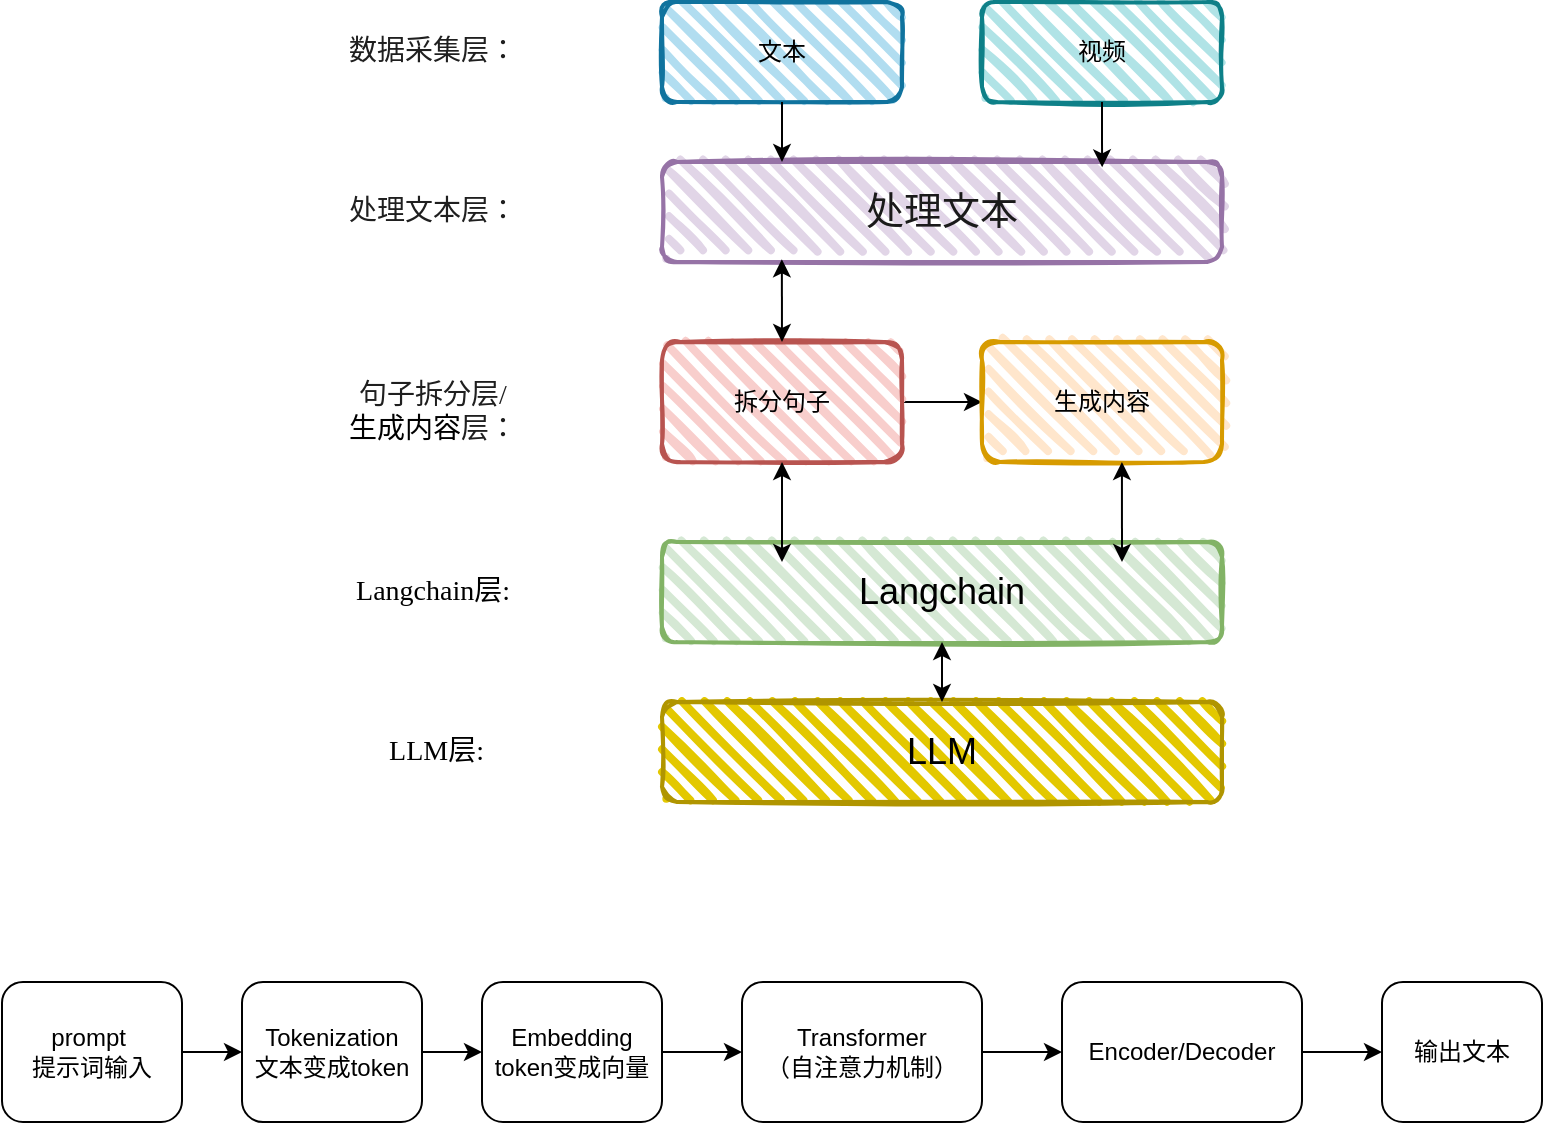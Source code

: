 <mxfile version="24.7.17">
  <diagram name="第 1 页" id="gYU9W0TBQRhG5-N19RFS">
    <mxGraphModel dx="1434" dy="900" grid="1" gridSize="10" guides="1" tooltips="1" connect="1" arrows="1" fold="1" page="1" pageScale="1" pageWidth="827" pageHeight="1169" math="0" shadow="0">
      <root>
        <mxCell id="0" />
        <mxCell id="1" parent="0" />
        <mxCell id="h4a_0MuscMIAsqZkccJg-1" value="&lt;font style=&quot;font-size: 18px;&quot;&gt;LLM&lt;/font&gt;" style="rounded=1;whiteSpace=wrap;html=1;strokeWidth=2;fillWeight=4;hachureGap=8;hachureAngle=45;fillColor=#e3c800;sketch=1;fontColor=#000000;strokeColor=#B09500;" parent="1" vertex="1">
          <mxGeometry x="360" y="430" width="280" height="50" as="geometry" />
        </mxCell>
        <mxCell id="h4a_0MuscMIAsqZkccJg-2" value="&lt;span style=&quot;font-size: 18px;&quot;&gt;Langchain&lt;/span&gt;" style="rounded=1;whiteSpace=wrap;html=1;strokeWidth=2;fillWeight=4;hachureGap=8;hachureAngle=45;fillColor=#d5e8d4;sketch=1;strokeColor=#82b366;" parent="1" vertex="1">
          <mxGeometry x="360" y="350" width="280" height="50" as="geometry" />
        </mxCell>
        <mxCell id="h4a_0MuscMIAsqZkccJg-7" style="edgeStyle=orthogonalEdgeStyle;rounded=0;orthogonalLoop=1;jettySize=auto;html=1;entryX=0;entryY=0.5;entryDx=0;entryDy=0;" parent="1" source="h4a_0MuscMIAsqZkccJg-4" target="h4a_0MuscMIAsqZkccJg-5" edge="1">
          <mxGeometry relative="1" as="geometry" />
        </mxCell>
        <mxCell id="h4a_0MuscMIAsqZkccJg-4" value="拆分句子" style="rounded=1;whiteSpace=wrap;html=1;strokeWidth=2;fillWeight=4;hachureGap=8;hachureAngle=45;fillColor=#f8cecc;sketch=1;strokeColor=#b85450;" parent="1" vertex="1">
          <mxGeometry x="360" y="250" width="120" height="60" as="geometry" />
        </mxCell>
        <mxCell id="h4a_0MuscMIAsqZkccJg-5" value="生成内容" style="rounded=1;whiteSpace=wrap;html=1;strokeWidth=2;fillWeight=4;hachureGap=8;hachureAngle=45;fillColor=#ffe6cc;sketch=1;strokeColor=#d79b00;" parent="1" vertex="1">
          <mxGeometry x="520" y="250" width="120" height="60" as="geometry" />
        </mxCell>
        <mxCell id="h4a_0MuscMIAsqZkccJg-6" value="&lt;font color=&quot;#1a1a1a&quot;&gt;&lt;span style=&quot;font-size: 19px;&quot;&gt;处理文本&lt;/span&gt;&lt;/font&gt;" style="rounded=1;whiteSpace=wrap;html=1;strokeWidth=2;fillWeight=4;hachureGap=8;hachureAngle=45;fillColor=#e1d5e7;sketch=1;strokeColor=#9673a6;" parent="1" vertex="1">
          <mxGeometry x="360" y="160" width="280" height="50" as="geometry" />
        </mxCell>
        <mxCell id="h4a_0MuscMIAsqZkccJg-21" value="" style="endArrow=classic;startArrow=classic;html=1;rounded=0;entryX=0.5;entryY=1;entryDx=0;entryDy=0;exitX=0.5;exitY=0;exitDx=0;exitDy=0;" parent="1" source="h4a_0MuscMIAsqZkccJg-1" target="h4a_0MuscMIAsqZkccJg-2" edge="1">
          <mxGeometry width="50" height="50" relative="1" as="geometry">
            <mxPoint x="390" y="480" as="sourcePoint" />
            <mxPoint x="440" y="430" as="targetPoint" />
          </mxGeometry>
        </mxCell>
        <mxCell id="h4a_0MuscMIAsqZkccJg-22" value="" style="endArrow=classic;startArrow=classic;html=1;rounded=0;entryX=0.5;entryY=1;entryDx=0;entryDy=0;" parent="1" target="h4a_0MuscMIAsqZkccJg-4" edge="1">
          <mxGeometry width="50" height="50" relative="1" as="geometry">
            <mxPoint x="420" y="360" as="sourcePoint" />
            <mxPoint x="440" y="430" as="targetPoint" />
          </mxGeometry>
        </mxCell>
        <mxCell id="h4a_0MuscMIAsqZkccJg-23" value="" style="endArrow=classic;startArrow=classic;html=1;rounded=0;entryX=0.583;entryY=1;entryDx=0;entryDy=0;entryPerimeter=0;" parent="1" target="h4a_0MuscMIAsqZkccJg-5" edge="1">
          <mxGeometry width="50" height="50" relative="1" as="geometry">
            <mxPoint x="590" y="360" as="sourcePoint" />
            <mxPoint x="590" y="320" as="targetPoint" />
          </mxGeometry>
        </mxCell>
        <mxCell id="h4a_0MuscMIAsqZkccJg-25" value="" style="endArrow=classic;startArrow=classic;html=1;rounded=0;entryX=0.214;entryY=0.973;entryDx=0;entryDy=0;entryPerimeter=0;" parent="1" target="h4a_0MuscMIAsqZkccJg-6" edge="1">
          <mxGeometry width="50" height="50" relative="1" as="geometry">
            <mxPoint x="420" y="250" as="sourcePoint" />
            <mxPoint x="419.5" y="230" as="targetPoint" />
          </mxGeometry>
        </mxCell>
        <mxCell id="h4a_0MuscMIAsqZkccJg-26" value="文本" style="rounded=1;whiteSpace=wrap;html=1;strokeWidth=2;fillWeight=4;hachureGap=8;hachureAngle=45;fillColor=#b1ddf0;sketch=1;strokeColor=#10739e;" parent="1" vertex="1">
          <mxGeometry x="360" y="80" width="120" height="50" as="geometry" />
        </mxCell>
        <mxCell id="h4a_0MuscMIAsqZkccJg-27" value="视频" style="rounded=1;whiteSpace=wrap;html=1;strokeWidth=2;fillWeight=4;hachureGap=8;hachureAngle=45;fillColor=#b0e3e6;sketch=1;strokeColor=#0e8088;" parent="1" vertex="1">
          <mxGeometry x="520" y="80" width="120" height="50" as="geometry" />
        </mxCell>
        <mxCell id="h4a_0MuscMIAsqZkccJg-30" style="edgeStyle=orthogonalEdgeStyle;rounded=0;orthogonalLoop=1;jettySize=auto;html=1;" parent="1" source="h4a_0MuscMIAsqZkccJg-26" edge="1">
          <mxGeometry relative="1" as="geometry">
            <mxPoint x="420" y="160" as="targetPoint" />
          </mxGeometry>
        </mxCell>
        <mxCell id="h4a_0MuscMIAsqZkccJg-31" style="edgeStyle=orthogonalEdgeStyle;rounded=0;orthogonalLoop=1;jettySize=auto;html=1;entryX=0.786;entryY=0.053;entryDx=0;entryDy=0;entryPerimeter=0;" parent="1" source="h4a_0MuscMIAsqZkccJg-27" target="h4a_0MuscMIAsqZkccJg-6" edge="1">
          <mxGeometry relative="1" as="geometry" />
        </mxCell>
        <mxCell id="CTgyaFmB8Z5NzS_yjj29-10" style="edgeStyle=orthogonalEdgeStyle;rounded=0;orthogonalLoop=1;jettySize=auto;html=1;entryX=0;entryY=0.5;entryDx=0;entryDy=0;" edge="1" parent="1" source="CTgyaFmB8Z5NzS_yjj29-1" target="CTgyaFmB8Z5NzS_yjj29-9">
          <mxGeometry relative="1" as="geometry" />
        </mxCell>
        <mxCell id="CTgyaFmB8Z5NzS_yjj29-1" value="prompt&amp;nbsp;&lt;div&gt;提示词输入&lt;/div&gt;" style="rounded=1;whiteSpace=wrap;html=1;" vertex="1" parent="1">
          <mxGeometry x="30" y="570" width="90" height="70" as="geometry" />
        </mxCell>
        <mxCell id="CTgyaFmB8Z5NzS_yjj29-12" style="edgeStyle=orthogonalEdgeStyle;rounded=0;orthogonalLoop=1;jettySize=auto;html=1;entryX=0;entryY=0.5;entryDx=0;entryDy=0;" edge="1" parent="1" source="CTgyaFmB8Z5NzS_yjj29-2" target="CTgyaFmB8Z5NzS_yjj29-8">
          <mxGeometry relative="1" as="geometry" />
        </mxCell>
        <mxCell id="CTgyaFmB8Z5NzS_yjj29-2" value="Embedding&lt;div&gt;token变成向量&lt;/div&gt;" style="rounded=1;whiteSpace=wrap;html=1;" vertex="1" parent="1">
          <mxGeometry x="270" y="570" width="90" height="70" as="geometry" />
        </mxCell>
        <mxCell id="CTgyaFmB8Z5NzS_yjj29-15" style="edgeStyle=orthogonalEdgeStyle;rounded=0;orthogonalLoop=1;jettySize=auto;html=1;entryX=0;entryY=0.5;entryDx=0;entryDy=0;" edge="1" parent="1" source="CTgyaFmB8Z5NzS_yjj29-4" target="CTgyaFmB8Z5NzS_yjj29-5">
          <mxGeometry relative="1" as="geometry" />
        </mxCell>
        <mxCell id="CTgyaFmB8Z5NzS_yjj29-4" value="Encoder/Decoder" style="rounded=1;whiteSpace=wrap;html=1;" vertex="1" parent="1">
          <mxGeometry x="560" y="570" width="120" height="70" as="geometry" />
        </mxCell>
        <mxCell id="CTgyaFmB8Z5NzS_yjj29-5" value="输出文本" style="rounded=1;whiteSpace=wrap;html=1;" vertex="1" parent="1">
          <mxGeometry x="720" y="570" width="80" height="70" as="geometry" />
        </mxCell>
        <mxCell id="CTgyaFmB8Z5NzS_yjj29-13" style="edgeStyle=orthogonalEdgeStyle;rounded=0;orthogonalLoop=1;jettySize=auto;html=1;entryX=0;entryY=0.5;entryDx=0;entryDy=0;" edge="1" parent="1" source="CTgyaFmB8Z5NzS_yjj29-8" target="CTgyaFmB8Z5NzS_yjj29-4">
          <mxGeometry relative="1" as="geometry" />
        </mxCell>
        <mxCell id="CTgyaFmB8Z5NzS_yjj29-8" value="Transformer&lt;div&gt;（自注意力机制）&lt;/div&gt;" style="rounded=1;whiteSpace=wrap;html=1;" vertex="1" parent="1">
          <mxGeometry x="400" y="570" width="120" height="70" as="geometry" />
        </mxCell>
        <mxCell id="CTgyaFmB8Z5NzS_yjj29-11" style="edgeStyle=orthogonalEdgeStyle;rounded=0;orthogonalLoop=1;jettySize=auto;html=1;entryX=0;entryY=0.5;entryDx=0;entryDy=0;" edge="1" parent="1" source="CTgyaFmB8Z5NzS_yjj29-9" target="CTgyaFmB8Z5NzS_yjj29-2">
          <mxGeometry relative="1" as="geometry" />
        </mxCell>
        <mxCell id="CTgyaFmB8Z5NzS_yjj29-9" value="Tokenization&lt;br&gt;文本变成token" style="rounded=1;whiteSpace=wrap;html=1;" vertex="1" parent="1">
          <mxGeometry x="150" y="570" width="90" height="70" as="geometry" />
        </mxCell>
        <mxCell id="CTgyaFmB8Z5NzS_yjj29-16" value="&lt;p class=&quot;MsoNormal&quot;&gt;&lt;span style=&quot;font-family: 宋体; color: rgb(31, 31, 31); letter-spacing: 0pt; font-size: 10.5pt; background: rgb(255, 255, 255);&quot; class=&quot;16&quot;&gt;&lt;font face=&quot;宋体&quot;&gt;数据采集层：&lt;/font&gt;&lt;/span&gt;&lt;/p&gt;" style="text;html=1;align=center;verticalAlign=middle;resizable=0;points=[];autosize=1;strokeColor=none;fillColor=none;" vertex="1" parent="1">
          <mxGeometry x="190" y="80" width="110" height="50" as="geometry" />
        </mxCell>
        <mxCell id="CTgyaFmB8Z5NzS_yjj29-17" value="&lt;p class=&quot;MsoNormal&quot;&gt;&lt;span style=&quot;font-family: 宋体; color: rgb(31, 31, 31); letter-spacing: 0pt; font-size: 10.5pt; background: rgb(255, 255, 255);&quot;&gt;&lt;font face=&quot;宋体&quot;&gt;处理文本层：&lt;/font&gt;&lt;/span&gt;&lt;/p&gt;" style="text;html=1;align=center;verticalAlign=middle;resizable=0;points=[];autosize=1;strokeColor=none;fillColor=none;" vertex="1" parent="1">
          <mxGeometry x="190" y="160" width="110" height="50" as="geometry" />
        </mxCell>
        <mxCell id="CTgyaFmB8Z5NzS_yjj29-18" value="&lt;p class=&quot;MsoNormal&quot;&gt;&lt;span style=&quot;font-family: 宋体; color: rgb(31, 31, 31); letter-spacing: 0pt; font-size: 10.5pt; background: rgb(255, 255, 255);&quot;&gt;&lt;font face=&quot;宋体&quot;&gt;句子拆分层/&lt;br&gt;&lt;/font&gt;&lt;/span&gt;&lt;span style=&quot;font-family: 宋体; font-size: 10.5pt; background-color: initial;&quot;&gt;生成内容&lt;/span&gt;&lt;span style=&quot;font-family: 宋体; background-color: rgb(255, 255, 255); color: rgb(31, 31, 31); font-size: 10.5pt; letter-spacing: 0pt;&quot;&gt;层：&lt;/span&gt;&lt;/p&gt;" style="text;html=1;align=center;verticalAlign=middle;resizable=0;points=[];autosize=1;strokeColor=none;fillColor=none;" vertex="1" parent="1">
          <mxGeometry x="190" y="250" width="110" height="70" as="geometry" />
        </mxCell>
        <mxCell id="CTgyaFmB8Z5NzS_yjj29-19" value="&lt;p class=&quot;MsoNormal&quot;&gt;&lt;span style=&quot;mso-spacerun:&#39;yes&#39;;font-family:宋体;mso-ascii-font-family:&#39;Times New Roman&#39;;&lt;br/&gt;mso-hansi-font-family:&#39;Times New Roman&#39;;font-size:10.5pt;mso-font-kerning:1.0pt;&quot;&gt;&lt;font face=&quot;Times New Roman&quot;&gt;Langchain&lt;/font&gt;&lt;font face=&quot;宋体&quot;&gt;层:&lt;/font&gt;&lt;/span&gt;&lt;/p&gt;" style="text;html=1;align=center;verticalAlign=middle;resizable=0;points=[];autosize=1;strokeColor=none;fillColor=none;" vertex="1" parent="1">
          <mxGeometry x="195" y="350" width="100" height="50" as="geometry" />
        </mxCell>
        <mxCell id="CTgyaFmB8Z5NzS_yjj29-20" value="&lt;p class=&quot;MsoNormal&quot;&gt;&lt;span style=&quot;mso-spacerun:&#39;yes&#39;;font-family:宋体;mso-ascii-font-family:&#39;Times New Roman&#39;;&lt;br/&gt;mso-hansi-font-family:&#39;Times New Roman&#39;;font-size:10.5pt;mso-font-kerning:1.0pt;&quot;&gt;&amp;nbsp;&lt;font face=&quot;Times New Roman&quot;&gt;LLM&lt;/font&gt;&lt;font face=&quot;宋体&quot;&gt;层:&lt;/font&gt;&lt;/span&gt;&lt;/p&gt;" style="text;html=1;align=center;verticalAlign=middle;resizable=0;points=[];autosize=1;strokeColor=none;fillColor=none;" vertex="1" parent="1">
          <mxGeometry x="200" y="430" width="90" height="50" as="geometry" />
        </mxCell>
      </root>
    </mxGraphModel>
  </diagram>
</mxfile>
